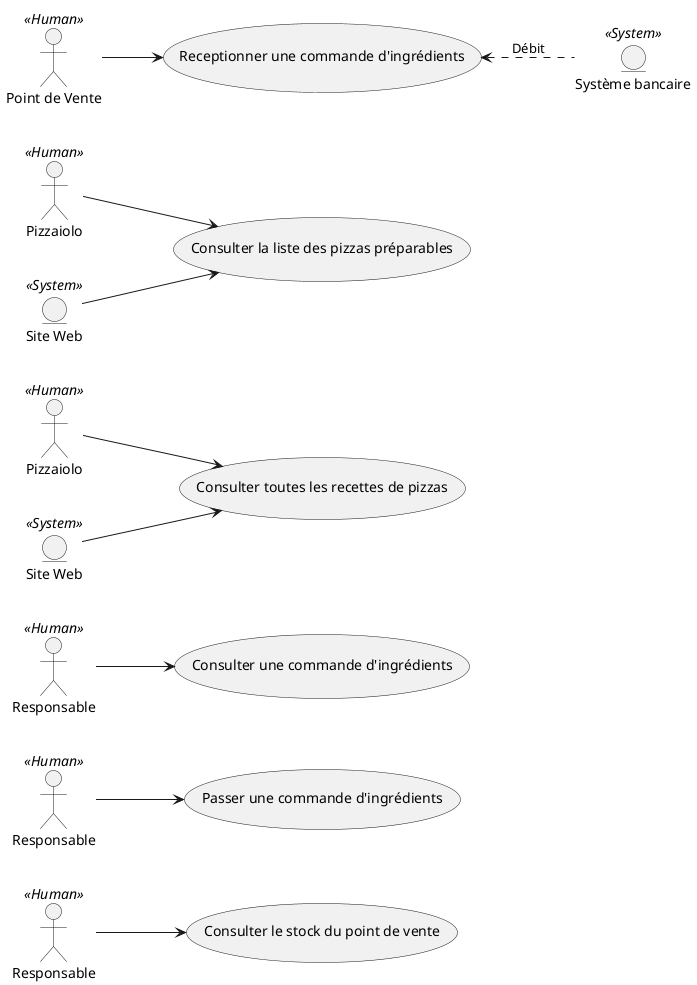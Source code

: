 @startuml
/' Start UML Class '/
left to right direction
"Responsable" << Human >> as R1
"Responsable" << Human >> as R2
"Responsable" << Human >> as R3
"Pizzaiolo" << Human >> as P1
"Pizzaiolo" << Human >> as P2
:Point de Vente: << Human >> as PDV1

entity "Système bancaire" << System >> as Bank1
entity "Site Web" << System >> as Web1
entity "Site Web" << System >> as Web2

/' Consulter le stock des ingrédients par PDV '/
(Consulter le stock du point de vente) as (getStock)
R1 --> (getStock)

/' Consulter les recettes de pizzas '/
(Consulter toutes les recettes de pizzas) as (getAllRecipe)
P1 --> (getAllRecipe)
Web1 --> (getAllRecipe)

/' Consulter la liste des pizzas préparables '/
(Consulter la liste des pizzas préparables) as (getAvailableRecipe)
P2 --> (getAvailableRecipe)
Web2 --> (getAvailableRecipe)

/' Passer une commande d'ingrédients '/
(Passer une commande d'ingrédients) as (setSupplyOrder)
R2 --> (setSupplyOrder)

/' Consulter une commande d'ingrédients '/
(Consulter une commande d'ingrédients) as (getSupplyOrder)
R3 --> (getSupplyOrder)

/' Receptionner une commande d'ingrédients '/
(Receptionner une commande d'ingrédients) as (setStock)
(setStock) <.. Bank1 : Débit
PDV1 --> (setStock)

@enduml